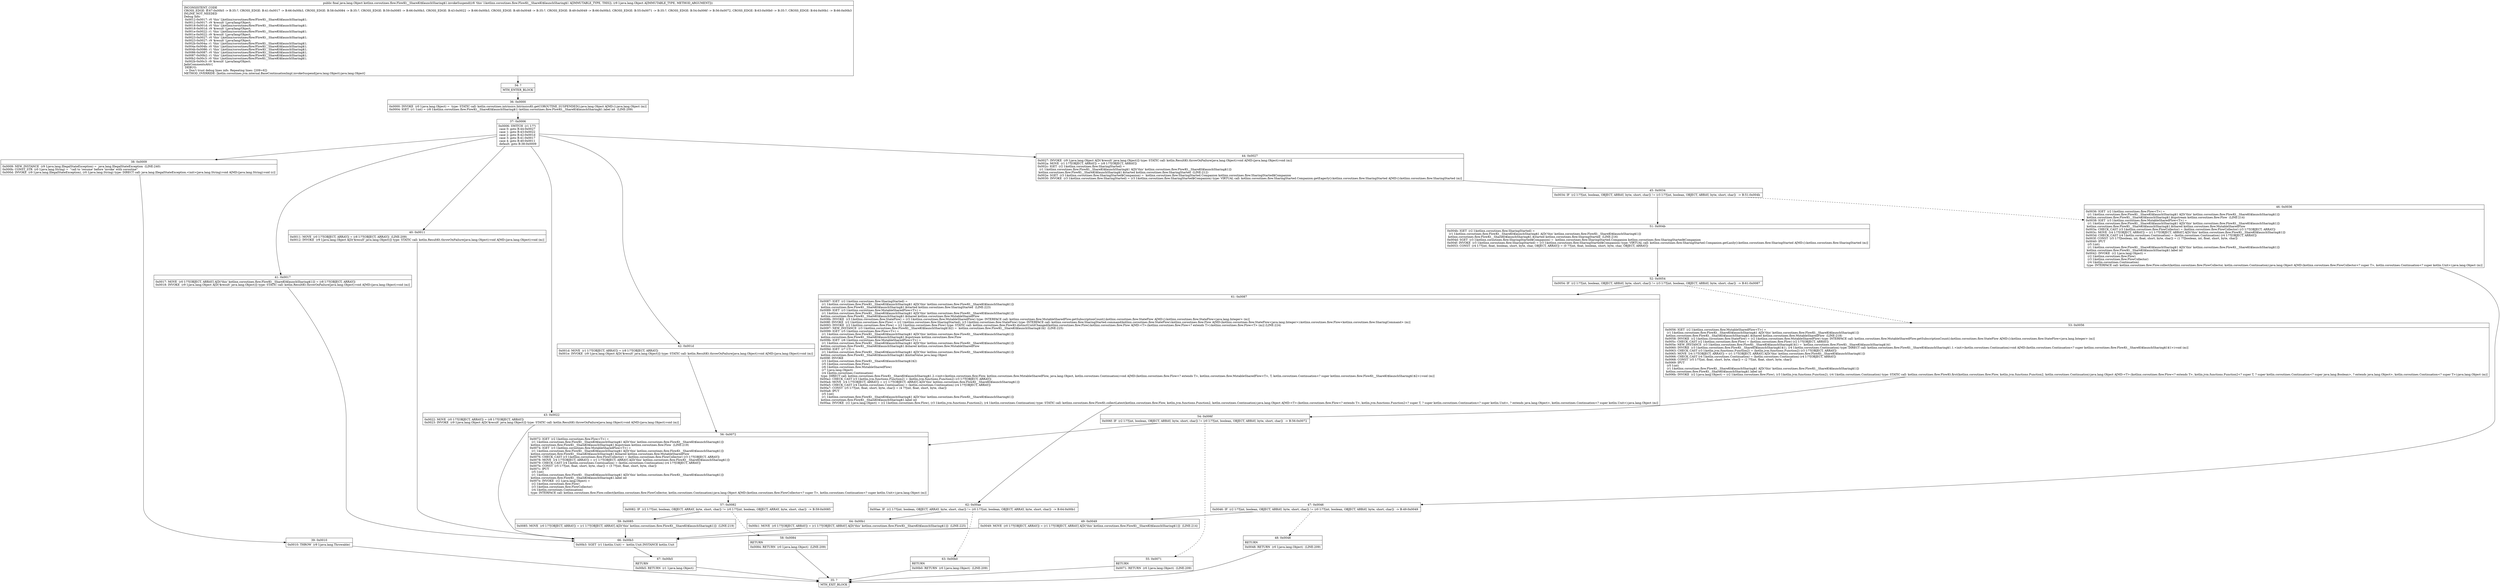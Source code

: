 digraph "CFG forkotlinx.coroutines.flow.FlowKt__ShareKt$launchSharing$1.invokeSuspend(Ljava\/lang\/Object;)Ljava\/lang\/Object;" {
Node_34 [shape=record,label="{34\:\ ?|MTH_ENTER_BLOCK\l}"];
Node_36 [shape=record,label="{36\:\ 0x0000|0x0000: INVOKE  (r0 I:java.lang.Object) =  type: STATIC call: kotlin.coroutines.intrinsics.IntrinsicsKt.getCOROUTINE_SUSPENDED():java.lang.Object A[MD:():java.lang.Object (m)]\l0x0004: IGET  (r1 I:int) = (r8 I:kotlinx.coroutines.flow.FlowKt__ShareKt$launchSharing$1) kotlinx.coroutines.flow.FlowKt__ShareKt$launchSharing$1.label int  (LINE:209)\l}"];
Node_37 [shape=record,label="{37\:\ 0x0006|0x0006: SWITCH  (r1 I:??)\l case 0: goto B:44:0x0027\l case 1: goto B:43:0x0022\l case 2: goto B:42:0x001d\l case 3: goto B:41:0x0017\l case 4: goto B:40:0x0011\l default: goto B:38:0x0009 \l}"];
Node_38 [shape=record,label="{38\:\ 0x0009|0x0009: NEW_INSTANCE  (r9 I:java.lang.IllegalStateException) =  java.lang.IllegalStateException  (LINE:240)\l0x000b: CONST_STR  (r0 I:java.lang.String) =  \"call to 'resume' before 'invoke' with coroutine\" \l0x000d: INVOKE  (r9 I:java.lang.IllegalStateException), (r0 I:java.lang.String) type: DIRECT call: java.lang.IllegalStateException.\<init\>(java.lang.String):void A[MD:(java.lang.String):void (c)]\l}"];
Node_39 [shape=record,label="{39\:\ 0x0010|0x0010: THROW  (r9 I:java.lang.Throwable) \l}"];
Node_35 [shape=record,label="{35\:\ ?|MTH_EXIT_BLOCK\l}"];
Node_40 [shape=record,label="{40\:\ 0x0011|0x0011: MOVE  (r0 I:??[OBJECT, ARRAY]) = (r8 I:??[OBJECT, ARRAY])  (LINE:209)\l0x0012: INVOKE  (r9 I:java.lang.Object A[D('$result' java.lang.Object)]) type: STATIC call: kotlin.ResultKt.throwOnFailure(java.lang.Object):void A[MD:(java.lang.Object):void (m)]\l}"];
Node_66 [shape=record,label="{66\:\ 0x00b3|0x00b3: SGET  (r1 I:kotlin.Unit) =  kotlin.Unit.INSTANCE kotlin.Unit \l}"];
Node_67 [shape=record,label="{67\:\ 0x00b5|RETURN\l|0x00b5: RETURN  (r1 I:java.lang.Object) \l}"];
Node_41 [shape=record,label="{41\:\ 0x0017|0x0017: MOVE  (r0 I:??[OBJECT, ARRAY] A[D('this' kotlinx.coroutines.flow.FlowKt__ShareKt$launchSharing$1)]) = (r8 I:??[OBJECT, ARRAY]) \l0x0018: INVOKE  (r9 I:java.lang.Object A[D('$result' java.lang.Object)]) type: STATIC call: kotlin.ResultKt.throwOnFailure(java.lang.Object):void A[MD:(java.lang.Object):void (m)]\l}"];
Node_42 [shape=record,label="{42\:\ 0x001d|0x001d: MOVE  (r1 I:??[OBJECT, ARRAY]) = (r8 I:??[OBJECT, ARRAY]) \l0x001e: INVOKE  (r9 I:java.lang.Object A[D('$result' java.lang.Object)]) type: STATIC call: kotlin.ResultKt.throwOnFailure(java.lang.Object):void A[MD:(java.lang.Object):void (m)]\l}"];
Node_56 [shape=record,label="{56\:\ 0x0072|0x0072: IGET  (r2 I:kotlinx.coroutines.flow.Flow\<T\>) = \l  (r1 I:kotlinx.coroutines.flow.FlowKt__ShareKt$launchSharing$1 A[D('this' kotlinx.coroutines.flow.FlowKt__ShareKt$launchSharing$1)])\l kotlinx.coroutines.flow.FlowKt__ShareKt$launchSharing$1.$upstream kotlinx.coroutines.flow.Flow  (LINE:219)\l0x0074: IGET  (r3 I:kotlinx.coroutines.flow.MutableSharedFlow\<T\>) = \l  (r1 I:kotlinx.coroutines.flow.FlowKt__ShareKt$launchSharing$1 A[D('this' kotlinx.coroutines.flow.FlowKt__ShareKt$launchSharing$1)])\l kotlinx.coroutines.flow.FlowKt__ShareKt$launchSharing$1.$shared kotlinx.coroutines.flow.MutableSharedFlow \l0x0076: CHECK_CAST (r3 I:kotlinx.coroutines.flow.FlowCollector) = (kotlinx.coroutines.flow.FlowCollector) (r3 I:??[OBJECT, ARRAY]) \l0x0078: MOVE  (r4 I:??[OBJECT, ARRAY]) = (r1 I:??[OBJECT, ARRAY] A[D('this' kotlinx.coroutines.flow.FlowKt__ShareKt$launchSharing$1)]) \l0x0079: CHECK_CAST (r4 I:kotlin.coroutines.Continuation) = (kotlin.coroutines.Continuation) (r4 I:??[OBJECT, ARRAY]) \l0x007b: CONST  (r5 I:??[int, float, short, byte, char]) = (3 ??[int, float, short, byte, char]) \l0x007c: IPUT  \l  (r5 I:int)\l  (r1 I:kotlinx.coroutines.flow.FlowKt__ShareKt$launchSharing$1 A[D('this' kotlinx.coroutines.flow.FlowKt__ShareKt$launchSharing$1)])\l kotlinx.coroutines.flow.FlowKt__ShareKt$launchSharing$1.label int \l0x007e: INVOKE  (r2 I:java.lang.Object) = \l  (r2 I:kotlinx.coroutines.flow.Flow)\l  (r3 I:kotlinx.coroutines.flow.FlowCollector)\l  (r4 I:kotlin.coroutines.Continuation)\l type: INTERFACE call: kotlinx.coroutines.flow.Flow.collect(kotlinx.coroutines.flow.FlowCollector, kotlin.coroutines.Continuation):java.lang.Object A[MD:(kotlinx.coroutines.flow.FlowCollector\<? super T\>, kotlin.coroutines.Continuation\<? super kotlin.Unit\>):java.lang.Object (m)]\l}"];
Node_57 [shape=record,label="{57\:\ 0x0082|0x0082: IF  (r2 I:??[int, boolean, OBJECT, ARRAY, byte, short, char]) != (r0 I:??[int, boolean, OBJECT, ARRAY, byte, short, char])  \-\> B:59:0x0085 \l}"];
Node_58 [shape=record,label="{58\:\ 0x0084|RETURN\l|0x0084: RETURN  (r0 I:java.lang.Object)  (LINE:209)\l}"];
Node_59 [shape=record,label="{59\:\ 0x0085|0x0085: MOVE  (r0 I:??[OBJECT, ARRAY]) = (r1 I:??[OBJECT, ARRAY] A[D('this' kotlinx.coroutines.flow.FlowKt__ShareKt$launchSharing$1)])  (LINE:219)\l}"];
Node_43 [shape=record,label="{43\:\ 0x0022|0x0022: MOVE  (r0 I:??[OBJECT, ARRAY]) = (r8 I:??[OBJECT, ARRAY]) \l0x0023: INVOKE  (r9 I:java.lang.Object A[D('$result' java.lang.Object)]) type: STATIC call: kotlin.ResultKt.throwOnFailure(java.lang.Object):void A[MD:(java.lang.Object):void (m)]\l}"];
Node_44 [shape=record,label="{44\:\ 0x0027|0x0027: INVOKE  (r9 I:java.lang.Object A[D('$result' java.lang.Object)]) type: STATIC call: kotlin.ResultKt.throwOnFailure(java.lang.Object):void A[MD:(java.lang.Object):void (m)]\l0x002a: MOVE  (r1 I:??[OBJECT, ARRAY]) = (r8 I:??[OBJECT, ARRAY]) \l0x002c: IGET  (r2 I:kotlinx.coroutines.flow.SharingStarted) = \l  (r1 I:kotlinx.coroutines.flow.FlowKt__ShareKt$launchSharing$1 A[D('this' kotlinx.coroutines.flow.FlowKt__ShareKt$launchSharing$1)])\l kotlinx.coroutines.flow.FlowKt__ShareKt$launchSharing$1.$started kotlinx.coroutines.flow.SharingStarted  (LINE:212)\l0x002e: SGET  (r3 I:kotlinx.coroutines.flow.SharingStarted$Companion) =  kotlinx.coroutines.flow.SharingStarted.Companion kotlinx.coroutines.flow.SharingStarted$Companion \l0x0030: INVOKE  (r3 I:kotlinx.coroutines.flow.SharingStarted) = (r3 I:kotlinx.coroutines.flow.SharingStarted$Companion) type: VIRTUAL call: kotlinx.coroutines.flow.SharingStarted.Companion.getEagerly():kotlinx.coroutines.flow.SharingStarted A[MD:():kotlinx.coroutines.flow.SharingStarted (m)]\l}"];
Node_45 [shape=record,label="{45\:\ 0x0034|0x0034: IF  (r2 I:??[int, boolean, OBJECT, ARRAY, byte, short, char]) != (r3 I:??[int, boolean, OBJECT, ARRAY, byte, short, char])  \-\> B:51:0x004b \l}"];
Node_46 [shape=record,label="{46\:\ 0x0036|0x0036: IGET  (r2 I:kotlinx.coroutines.flow.Flow\<T\>) = \l  (r1 I:kotlinx.coroutines.flow.FlowKt__ShareKt$launchSharing$1 A[D('this' kotlinx.coroutines.flow.FlowKt__ShareKt$launchSharing$1)])\l kotlinx.coroutines.flow.FlowKt__ShareKt$launchSharing$1.$upstream kotlinx.coroutines.flow.Flow  (LINE:214)\l0x0038: IGET  (r3 I:kotlinx.coroutines.flow.MutableSharedFlow\<T\>) = \l  (r1 I:kotlinx.coroutines.flow.FlowKt__ShareKt$launchSharing$1 A[D('this' kotlinx.coroutines.flow.FlowKt__ShareKt$launchSharing$1)])\l kotlinx.coroutines.flow.FlowKt__ShareKt$launchSharing$1.$shared kotlinx.coroutines.flow.MutableSharedFlow \l0x003a: CHECK_CAST (r3 I:kotlinx.coroutines.flow.FlowCollector) = (kotlinx.coroutines.flow.FlowCollector) (r3 I:??[OBJECT, ARRAY]) \l0x003c: MOVE  (r4 I:??[OBJECT, ARRAY]) = (r1 I:??[OBJECT, ARRAY] A[D('this' kotlinx.coroutines.flow.FlowKt__ShareKt$launchSharing$1)]) \l0x003d: CHECK_CAST (r4 I:kotlin.coroutines.Continuation) = (kotlin.coroutines.Continuation) (r4 I:??[OBJECT, ARRAY]) \l0x003f: CONST  (r5 I:??[boolean, int, float, short, byte, char]) = (1 ??[boolean, int, float, short, byte, char]) \l0x0040: IPUT  \l  (r5 I:int)\l  (r1 I:kotlinx.coroutines.flow.FlowKt__ShareKt$launchSharing$1 A[D('this' kotlinx.coroutines.flow.FlowKt__ShareKt$launchSharing$1)])\l kotlinx.coroutines.flow.FlowKt__ShareKt$launchSharing$1.label int \l0x0042: INVOKE  (r2 I:java.lang.Object) = \l  (r2 I:kotlinx.coroutines.flow.Flow)\l  (r3 I:kotlinx.coroutines.flow.FlowCollector)\l  (r4 I:kotlin.coroutines.Continuation)\l type: INTERFACE call: kotlinx.coroutines.flow.Flow.collect(kotlinx.coroutines.flow.FlowCollector, kotlin.coroutines.Continuation):java.lang.Object A[MD:(kotlinx.coroutines.flow.FlowCollector\<? super T\>, kotlin.coroutines.Continuation\<? super kotlin.Unit\>):java.lang.Object (m)]\l}"];
Node_47 [shape=record,label="{47\:\ 0x0046|0x0046: IF  (r2 I:??[int, boolean, OBJECT, ARRAY, byte, short, char]) != (r0 I:??[int, boolean, OBJECT, ARRAY, byte, short, char])  \-\> B:49:0x0049 \l}"];
Node_48 [shape=record,label="{48\:\ 0x0048|RETURN\l|0x0048: RETURN  (r0 I:java.lang.Object)  (LINE:209)\l}"];
Node_49 [shape=record,label="{49\:\ 0x0049|0x0049: MOVE  (r0 I:??[OBJECT, ARRAY]) = (r1 I:??[OBJECT, ARRAY] A[D('this' kotlinx.coroutines.flow.FlowKt__ShareKt$launchSharing$1)])  (LINE:214)\l}"];
Node_51 [shape=record,label="{51\:\ 0x004b|0x004b: IGET  (r2 I:kotlinx.coroutines.flow.SharingStarted) = \l  (r1 I:kotlinx.coroutines.flow.FlowKt__ShareKt$launchSharing$1 A[D('this' kotlinx.coroutines.flow.FlowKt__ShareKt$launchSharing$1)])\l kotlinx.coroutines.flow.FlowKt__ShareKt$launchSharing$1.$started kotlinx.coroutines.flow.SharingStarted  (LINE:216)\l0x004d: SGET  (r3 I:kotlinx.coroutines.flow.SharingStarted$Companion) =  kotlinx.coroutines.flow.SharingStarted.Companion kotlinx.coroutines.flow.SharingStarted$Companion \l0x004f: INVOKE  (r3 I:kotlinx.coroutines.flow.SharingStarted) = (r3 I:kotlinx.coroutines.flow.SharingStarted$Companion) type: VIRTUAL call: kotlinx.coroutines.flow.SharingStarted.Companion.getLazily():kotlinx.coroutines.flow.SharingStarted A[MD:():kotlinx.coroutines.flow.SharingStarted (m)]\l0x0053: CONST  (r4 I:??[int, float, boolean, short, byte, char, OBJECT, ARRAY]) = (0 ??[int, float, boolean, short, byte, char, OBJECT, ARRAY]) \l}"];
Node_52 [shape=record,label="{52\:\ 0x0054|0x0054: IF  (r2 I:??[int, boolean, OBJECT, ARRAY, byte, short, char]) != (r3 I:??[int, boolean, OBJECT, ARRAY, byte, short, char])  \-\> B:61:0x0087 \l}"];
Node_53 [shape=record,label="{53\:\ 0x0056|0x0056: IGET  (r2 I:kotlinx.coroutines.flow.MutableSharedFlow\<T\>) = \l  (r1 I:kotlinx.coroutines.flow.FlowKt__ShareKt$launchSharing$1 A[D('this' kotlinx.coroutines.flow.FlowKt__ShareKt$launchSharing$1)])\l kotlinx.coroutines.flow.FlowKt__ShareKt$launchSharing$1.$shared kotlinx.coroutines.flow.MutableSharedFlow  (LINE:218)\l0x0058: INVOKE  (r2 I:kotlinx.coroutines.flow.StateFlow) = (r2 I:kotlinx.coroutines.flow.MutableSharedFlow) type: INTERFACE call: kotlinx.coroutines.flow.MutableSharedFlow.getSubscriptionCount():kotlinx.coroutines.flow.StateFlow A[MD:():kotlinx.coroutines.flow.StateFlow\<java.lang.Integer\> (m)]\l0x005c: CHECK_CAST (r2 I:kotlinx.coroutines.flow.Flow) = (kotlinx.coroutines.flow.Flow) (r2 I:??[OBJECT, ARRAY]) \l0x005e: NEW_INSTANCE  (r3 I:kotlinx.coroutines.flow.FlowKt__ShareKt$launchSharing$1$1) =  kotlinx.coroutines.flow.FlowKt__ShareKt$launchSharing$1$1 \l0x0060: INVOKE  (r3 I:kotlinx.coroutines.flow.FlowKt__ShareKt$launchSharing$1$1), (r4 I:kotlin.coroutines.Continuation) type: DIRECT call: kotlinx.coroutines.flow.FlowKt__ShareKt$launchSharing$1.1.\<init\>(kotlin.coroutines.Continuation):void A[MD:(kotlin.coroutines.Continuation\<? super kotlinx.coroutines.flow.FlowKt__ShareKt$launchSharing$1$1\>):void (m)]\l0x0063: CHECK_CAST (r3 I:kotlin.jvm.functions.Function2) = (kotlin.jvm.functions.Function2) (r3 I:??[OBJECT, ARRAY]) \l0x0065: MOVE  (r4 I:??[OBJECT, ARRAY]) = (r1 I:??[OBJECT, ARRAY] A[D('this' kotlinx.coroutines.flow.FlowKt__ShareKt$launchSharing$1)]) \l0x0066: CHECK_CAST (r4 I:kotlin.coroutines.Continuation) = (kotlin.coroutines.Continuation) (r4 I:??[OBJECT, ARRAY]) \l0x0068: CONST  (r5 I:??[int, float, short, byte, char]) = (2 ??[int, float, short, byte, char]) \l0x0069: IPUT  \l  (r5 I:int)\l  (r1 I:kotlinx.coroutines.flow.FlowKt__ShareKt$launchSharing$1 A[D('this' kotlinx.coroutines.flow.FlowKt__ShareKt$launchSharing$1)])\l kotlinx.coroutines.flow.FlowKt__ShareKt$launchSharing$1.label int \l0x006b: INVOKE  (r2 I:java.lang.Object) = (r2 I:kotlinx.coroutines.flow.Flow), (r3 I:kotlin.jvm.functions.Function2), (r4 I:kotlin.coroutines.Continuation) type: STATIC call: kotlinx.coroutines.flow.FlowKt.first(kotlinx.coroutines.flow.Flow, kotlin.jvm.functions.Function2, kotlin.coroutines.Continuation):java.lang.Object A[MD:\<T\>:(kotlinx.coroutines.flow.Flow\<? extends T\>, kotlin.jvm.functions.Function2\<? super T, ? super kotlin.coroutines.Continuation\<? super java.lang.Boolean\>, ? extends java.lang.Object\>, kotlin.coroutines.Continuation\<? super T\>):java.lang.Object (m)]\l}"];
Node_54 [shape=record,label="{54\:\ 0x006f|0x006f: IF  (r2 I:??[int, boolean, OBJECT, ARRAY, byte, short, char]) != (r0 I:??[int, boolean, OBJECT, ARRAY, byte, short, char])  \-\> B:56:0x0072 \l}"];
Node_55 [shape=record,label="{55\:\ 0x0071|RETURN\l|0x0071: RETURN  (r0 I:java.lang.Object)  (LINE:209)\l}"];
Node_61 [shape=record,label="{61\:\ 0x0087|0x0087: IGET  (r2 I:kotlinx.coroutines.flow.SharingStarted) = \l  (r1 I:kotlinx.coroutines.flow.FlowKt__ShareKt$launchSharing$1 A[D('this' kotlinx.coroutines.flow.FlowKt__ShareKt$launchSharing$1)])\l kotlinx.coroutines.flow.FlowKt__ShareKt$launchSharing$1.$started kotlinx.coroutines.flow.SharingStarted  (LINE:223)\l0x0089: IGET  (r3 I:kotlinx.coroutines.flow.MutableSharedFlow\<T\>) = \l  (r1 I:kotlinx.coroutines.flow.FlowKt__ShareKt$launchSharing$1 A[D('this' kotlinx.coroutines.flow.FlowKt__ShareKt$launchSharing$1)])\l kotlinx.coroutines.flow.FlowKt__ShareKt$launchSharing$1.$shared kotlinx.coroutines.flow.MutableSharedFlow \l0x008b: INVOKE  (r3 I:kotlinx.coroutines.flow.StateFlow) = (r3 I:kotlinx.coroutines.flow.MutableSharedFlow) type: INTERFACE call: kotlinx.coroutines.flow.MutableSharedFlow.getSubscriptionCount():kotlinx.coroutines.flow.StateFlow A[MD:():kotlinx.coroutines.flow.StateFlow\<java.lang.Integer\> (m)]\l0x008f: INVOKE  (r2 I:kotlinx.coroutines.flow.Flow) = (r2 I:kotlinx.coroutines.flow.SharingStarted), (r3 I:kotlinx.coroutines.flow.StateFlow) type: INTERFACE call: kotlinx.coroutines.flow.SharingStarted.command(kotlinx.coroutines.flow.StateFlow):kotlinx.coroutines.flow.Flow A[MD:(kotlinx.coroutines.flow.StateFlow\<java.lang.Integer\>):kotlinx.coroutines.flow.Flow\<kotlinx.coroutines.flow.SharingCommand\> (m)]\l0x0093: INVOKE  (r2 I:kotlinx.coroutines.flow.Flow) = (r2 I:kotlinx.coroutines.flow.Flow) type: STATIC call: kotlinx.coroutines.flow.FlowKt.distinctUntilChanged(kotlinx.coroutines.flow.Flow):kotlinx.coroutines.flow.Flow A[MD:\<T\>:(kotlinx.coroutines.flow.Flow\<? extends T\>):kotlinx.coroutines.flow.Flow\<T\> (m)] (LINE:224)\l0x0097: NEW_INSTANCE  (r3 I:kotlinx.coroutines.flow.FlowKt__ShareKt$launchSharing$1$2) =  kotlinx.coroutines.flow.FlowKt__ShareKt$launchSharing$1$2  (LINE:225)\l0x0099: IGET  (r5 I:kotlinx.coroutines.flow.Flow\<T\>) = \l  (r1 I:kotlinx.coroutines.flow.FlowKt__ShareKt$launchSharing$1 A[D('this' kotlinx.coroutines.flow.FlowKt__ShareKt$launchSharing$1)])\l kotlinx.coroutines.flow.FlowKt__ShareKt$launchSharing$1.$upstream kotlinx.coroutines.flow.Flow \l0x009b: IGET  (r6 I:kotlinx.coroutines.flow.MutableSharedFlow\<T\>) = \l  (r1 I:kotlinx.coroutines.flow.FlowKt__ShareKt$launchSharing$1 A[D('this' kotlinx.coroutines.flow.FlowKt__ShareKt$launchSharing$1)])\l kotlinx.coroutines.flow.FlowKt__ShareKt$launchSharing$1.$shared kotlinx.coroutines.flow.MutableSharedFlow \l0x009d: IGET  (r7 I:T) = \l  (r1 I:kotlinx.coroutines.flow.FlowKt__ShareKt$launchSharing$1 A[D('this' kotlinx.coroutines.flow.FlowKt__ShareKt$launchSharing$1)])\l kotlinx.coroutines.flow.FlowKt__ShareKt$launchSharing$1.$initialValue java.lang.Object \l0x009f: INVOKE  \l  (r3 I:kotlinx.coroutines.flow.FlowKt__ShareKt$launchSharing$1$2)\l  (r5 I:kotlinx.coroutines.flow.Flow)\l  (r6 I:kotlinx.coroutines.flow.MutableSharedFlow)\l  (r7 I:java.lang.Object)\l  (r4 I:kotlin.coroutines.Continuation)\l type: DIRECT call: kotlinx.coroutines.flow.FlowKt__ShareKt$launchSharing$1.2.\<init\>(kotlinx.coroutines.flow.Flow, kotlinx.coroutines.flow.MutableSharedFlow, java.lang.Object, kotlin.coroutines.Continuation):void A[MD:(kotlinx.coroutines.flow.Flow\<? extends T\>, kotlinx.coroutines.flow.MutableSharedFlow\<T\>, T, kotlin.coroutines.Continuation\<? super kotlinx.coroutines.flow.FlowKt__ShareKt$launchSharing$1$2\>):void (m)]\l0x00a2: CHECK_CAST (r3 I:kotlin.jvm.functions.Function2) = (kotlin.jvm.functions.Function2) (r3 I:??[OBJECT, ARRAY]) \l0x00a4: MOVE  (r4 I:??[OBJECT, ARRAY]) = (r1 I:??[OBJECT, ARRAY] A[D('this' kotlinx.coroutines.flow.FlowKt__ShareKt$launchSharing$1)]) \l0x00a5: CHECK_CAST (r4 I:kotlin.coroutines.Continuation) = (kotlin.coroutines.Continuation) (r4 I:??[OBJECT, ARRAY]) \l0x00a7: CONST  (r5 I:??[int, float, short, byte, char]) = (4 ??[int, float, short, byte, char]) \l0x00a8: IPUT  \l  (r5 I:int)\l  (r1 I:kotlinx.coroutines.flow.FlowKt__ShareKt$launchSharing$1 A[D('this' kotlinx.coroutines.flow.FlowKt__ShareKt$launchSharing$1)])\l kotlinx.coroutines.flow.FlowKt__ShareKt$launchSharing$1.label int \l0x00aa: INVOKE  (r2 I:java.lang.Object) = (r2 I:kotlinx.coroutines.flow.Flow), (r3 I:kotlin.jvm.functions.Function2), (r4 I:kotlin.coroutines.Continuation) type: STATIC call: kotlinx.coroutines.flow.FlowKt.collectLatest(kotlinx.coroutines.flow.Flow, kotlin.jvm.functions.Function2, kotlin.coroutines.Continuation):java.lang.Object A[MD:\<T\>:(kotlinx.coroutines.flow.Flow\<? extends T\>, kotlin.jvm.functions.Function2\<? super T, ? super kotlin.coroutines.Continuation\<? super kotlin.Unit\>, ? extends java.lang.Object\>, kotlin.coroutines.Continuation\<? super kotlin.Unit\>):java.lang.Object (m)]\l}"];
Node_62 [shape=record,label="{62\:\ 0x00ae|0x00ae: IF  (r2 I:??[int, boolean, OBJECT, ARRAY, byte, short, char]) != (r0 I:??[int, boolean, OBJECT, ARRAY, byte, short, char])  \-\> B:64:0x00b1 \l}"];
Node_63 [shape=record,label="{63\:\ 0x00b0|RETURN\l|0x00b0: RETURN  (r0 I:java.lang.Object)  (LINE:209)\l}"];
Node_64 [shape=record,label="{64\:\ 0x00b1|0x00b1: MOVE  (r0 I:??[OBJECT, ARRAY]) = (r1 I:??[OBJECT, ARRAY] A[D('this' kotlinx.coroutines.flow.FlowKt__ShareKt$launchSharing$1)])  (LINE:225)\l}"];
MethodNode[shape=record,label="{public final java.lang.Object kotlinx.coroutines.flow.FlowKt__ShareKt$launchSharing$1.invokeSuspend((r8 'this' I:kotlinx.coroutines.flow.FlowKt__ShareKt$launchSharing$1 A[IMMUTABLE_TYPE, THIS]), (r9 I:java.lang.Object A[IMMUTABLE_TYPE, METHOD_ARGUMENT]))  | INCONSISTENT_CODE\lCROSS_EDGE: B:67:0x00b5 \-\> B:35:?, CROSS_EDGE: B:41:0x0017 \-\> B:66:0x00b3, CROSS_EDGE: B:58:0x0084 \-\> B:35:?, CROSS_EDGE: B:59:0x0085 \-\> B:66:0x00b3, CROSS_EDGE: B:43:0x0022 \-\> B:66:0x00b3, CROSS_EDGE: B:48:0x0048 \-\> B:35:?, CROSS_EDGE: B:49:0x0049 \-\> B:66:0x00b3, CROSS_EDGE: B:55:0x0071 \-\> B:35:?, CROSS_EDGE: B:54:0x006f \-\> B:56:0x0072, CROSS_EDGE: B:63:0x00b0 \-\> B:35:?, CROSS_EDGE: B:64:0x00b1 \-\> B:66:0x00b3\lINLINE_NOT_NEEDED\lDebug Info:\l  0x0012\-0x0017: r0 'this' Lkotlinx\/coroutines\/flow\/FlowKt__ShareKt$launchSharing$1;\l  0x0012\-0x0017: r9 '$result' Ljava\/lang\/Object;\l  0x0018\-0x001d: r0 'this' Lkotlinx\/coroutines\/flow\/FlowKt__ShareKt$launchSharing$1;\l  0x0018\-0x001d: r9 '$result' Ljava\/lang\/Object;\l  0x001e\-0x0022: r1 'this' Lkotlinx\/coroutines\/flow\/FlowKt__ShareKt$launchSharing$1;\l  0x001e\-0x0022: r9 '$result' Ljava\/lang\/Object;\l  0x0023\-0x0027: r0 'this' Lkotlinx\/coroutines\/flow\/FlowKt__ShareKt$launchSharing$1;\l  0x0023\-0x0027: r9 '$result' Ljava\/lang\/Object;\l  0x002b\-0x004a: r1 'this' Lkotlinx\/coroutines\/flow\/FlowKt__ShareKt$launchSharing$1;\l  0x004a\-0x004b: r0 'this' Lkotlinx\/coroutines\/flow\/FlowKt__ShareKt$launchSharing$1;\l  0x004b\-0x0086: r1 'this' Lkotlinx\/coroutines\/flow\/FlowKt__ShareKt$launchSharing$1;\l  0x0086\-0x0087: r0 'this' Lkotlinx\/coroutines\/flow\/FlowKt__ShareKt$launchSharing$1;\l  0x0087\-0x00b2: r1 'this' Lkotlinx\/coroutines\/flow\/FlowKt__ShareKt$launchSharing$1;\l  0x00b2\-0x00c3: r0 'this' Lkotlinx\/coroutines\/flow\/FlowKt__ShareKt$launchSharing$1;\l  0x002b\-0x00c3: r9 '$result' Ljava\/lang\/Object;\lJadxCommentsAttr\{\l DEBUG: \l \-\> Don't trust debug lines info. Repeating lines: [209=6]\}\lMETHOD_OVERRIDE: [kotlin.coroutines.jvm.internal.BaseContinuationImpl.invokeSuspend(java.lang.Object):java.lang.Object]\l}"];
MethodNode -> Node_34;Node_34 -> Node_36;
Node_36 -> Node_37;
Node_37 -> Node_38;
Node_37 -> Node_40;
Node_37 -> Node_41;
Node_37 -> Node_42;
Node_37 -> Node_43;
Node_37 -> Node_44;
Node_38 -> Node_39;
Node_39 -> Node_35;
Node_40 -> Node_66;
Node_66 -> Node_67;
Node_67 -> Node_35;
Node_41 -> Node_66;
Node_42 -> Node_56;
Node_56 -> Node_57;
Node_57 -> Node_58[style=dashed];
Node_57 -> Node_59;
Node_58 -> Node_35;
Node_59 -> Node_66;
Node_43 -> Node_66;
Node_44 -> Node_45;
Node_45 -> Node_46[style=dashed];
Node_45 -> Node_51;
Node_46 -> Node_47;
Node_47 -> Node_48[style=dashed];
Node_47 -> Node_49;
Node_48 -> Node_35;
Node_49 -> Node_66;
Node_51 -> Node_52;
Node_52 -> Node_53[style=dashed];
Node_52 -> Node_61;
Node_53 -> Node_54;
Node_54 -> Node_55[style=dashed];
Node_54 -> Node_56;
Node_55 -> Node_35;
Node_61 -> Node_62;
Node_62 -> Node_63[style=dashed];
Node_62 -> Node_64;
Node_63 -> Node_35;
Node_64 -> Node_66;
}

